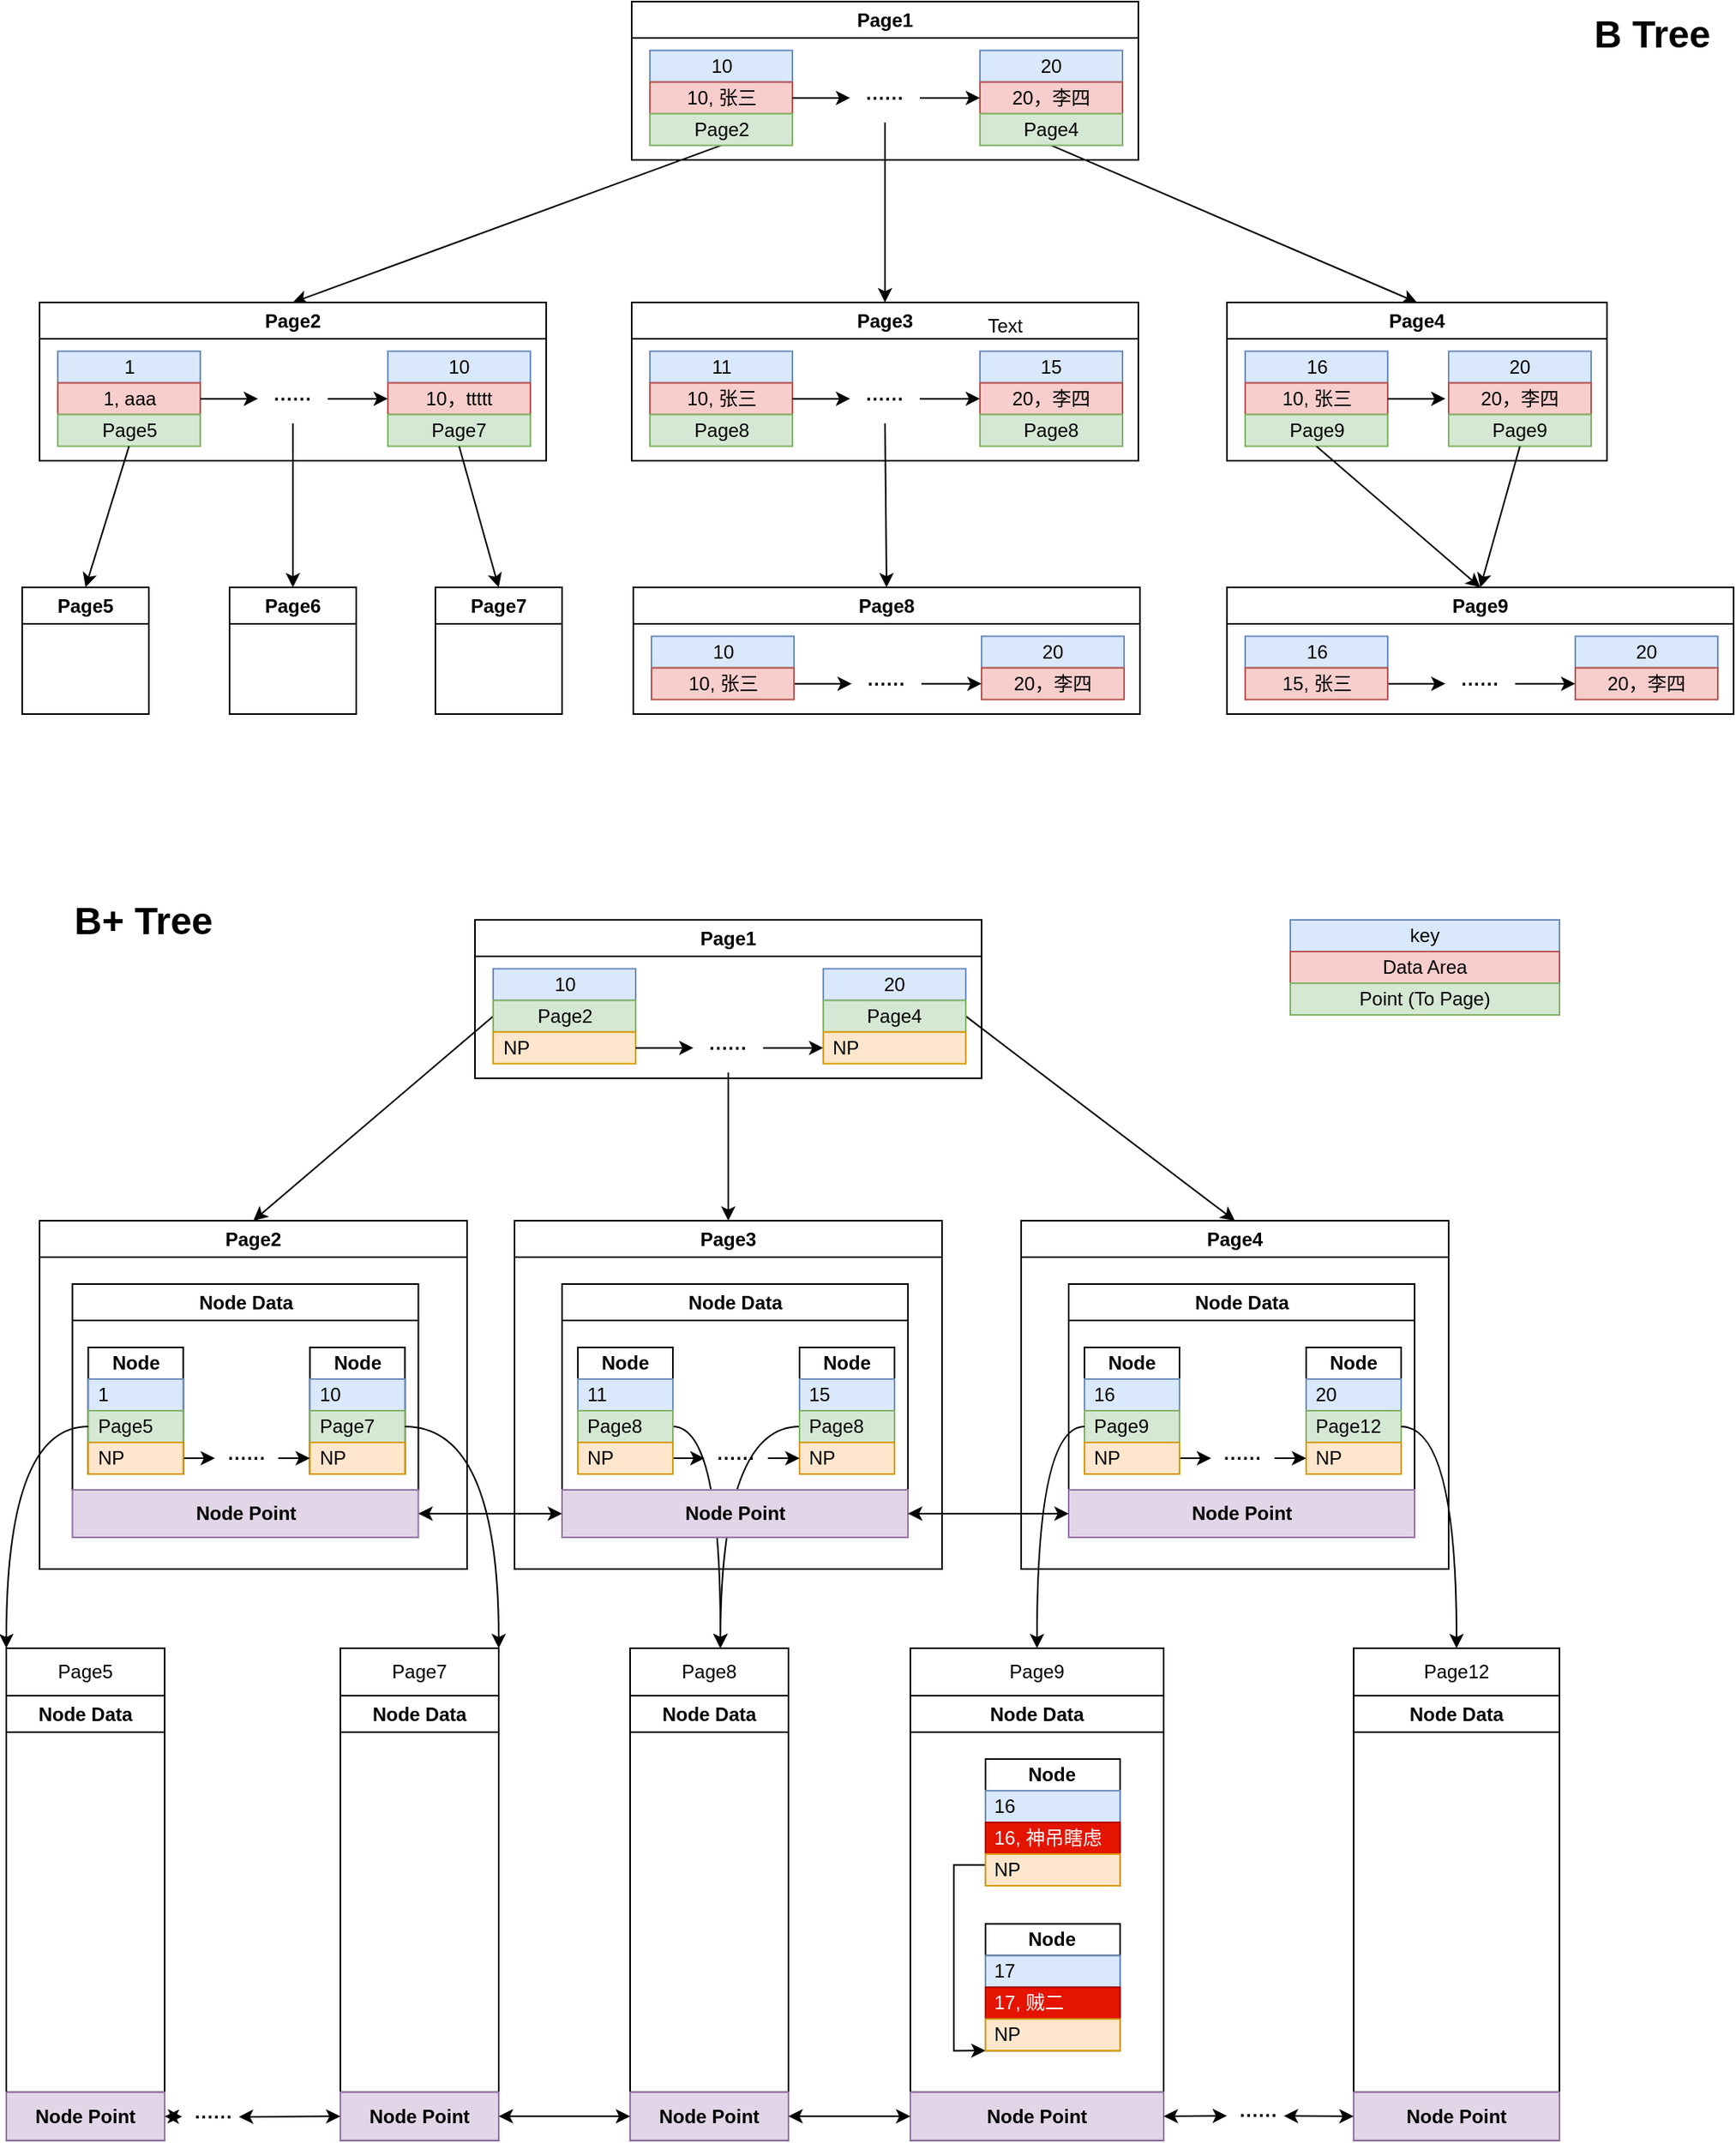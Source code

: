 <mxfile version="25.0.1">
  <diagram name="第 1 页" id="Rkdjn0ITDKZmEb__73da">
    <mxGraphModel dx="1276" dy="614" grid="1" gridSize="10" guides="1" tooltips="1" connect="1" arrows="1" fold="1" page="1" pageScale="1" pageWidth="827" pageHeight="1169" math="0" shadow="0">
      <root>
        <mxCell id="0" />
        <mxCell id="1" parent="0" />
        <mxCell id="VyCGf-THsZre0-RN0kSX-79" style="edgeStyle=none;rounded=0;orthogonalLoop=1;jettySize=auto;html=1;exitX=0.5;exitY=1;exitDx=0;exitDy=0;entryX=0.5;entryY=0;entryDx=0;entryDy=0;" parent="1" source="VyCGf-THsZre0-RN0kSX-112" target="VyCGf-THsZre0-RN0kSX-124" edge="1">
          <mxGeometry relative="1" as="geometry">
            <mxPoint x="509" y="95" as="sourcePoint" />
            <mxPoint x="340" y="170" as="targetPoint" />
          </mxGeometry>
        </mxCell>
        <mxCell id="VyCGf-THsZre0-RN0kSX-80" style="edgeStyle=none;rounded=0;orthogonalLoop=1;jettySize=auto;html=1;exitX=0.5;exitY=1;exitDx=0;exitDy=0;entryX=0.5;entryY=0;entryDx=0;entryDy=0;" parent="1" source="VyCGf-THsZre0-RN0kSX-116" target="VyCGf-THsZre0-RN0kSX-146" edge="1">
          <mxGeometry relative="1" as="geometry">
            <mxPoint x="539" y="95" as="sourcePoint" />
            <mxPoint x="569" y="170" as="targetPoint" />
          </mxGeometry>
        </mxCell>
        <mxCell id="VyCGf-THsZre0-RN0kSX-108" value="Page1" style="swimlane;whiteSpace=wrap;html=1;" parent="1" vertex="1">
          <mxGeometry x="414" y="10" width="320" height="100" as="geometry" />
        </mxCell>
        <mxCell id="VyCGf-THsZre0-RN0kSX-113" value="" style="group" parent="VyCGf-THsZre0-RN0kSX-108" vertex="1" connectable="0">
          <mxGeometry x="11.5" y="30.83" width="90" height="60" as="geometry" />
        </mxCell>
        <mxCell id="VyCGf-THsZre0-RN0kSX-110" value="10" style="rounded=0;whiteSpace=wrap;html=1;fillColor=#dae8fc;strokeColor=#6c8ebf;" parent="VyCGf-THsZre0-RN0kSX-113" vertex="1">
          <mxGeometry width="90" height="20" as="geometry" />
        </mxCell>
        <mxCell id="VyCGf-THsZre0-RN0kSX-111" value="10, 张三" style="rounded=0;whiteSpace=wrap;html=1;fillColor=#f8cecc;strokeColor=#b85450;" parent="VyCGf-THsZre0-RN0kSX-113" vertex="1">
          <mxGeometry y="20" width="90" height="20" as="geometry" />
        </mxCell>
        <mxCell id="VyCGf-THsZre0-RN0kSX-112" value="Page2" style="rounded=0;whiteSpace=wrap;html=1;fillColor=#d5e8d4;strokeColor=#82b366;" parent="VyCGf-THsZre0-RN0kSX-113" vertex="1">
          <mxGeometry y="40" width="90" height="20" as="geometry" />
        </mxCell>
        <mxCell id="VyCGf-THsZre0-RN0kSX-114" value="20" style="rounded=0;whiteSpace=wrap;html=1;fillColor=#dae8fc;strokeColor=#6c8ebf;" parent="VyCGf-THsZre0-RN0kSX-108" vertex="1">
          <mxGeometry x="220" y="30.83" width="90" height="20" as="geometry" />
        </mxCell>
        <mxCell id="VyCGf-THsZre0-RN0kSX-115" value="20，李四" style="rounded=0;whiteSpace=wrap;html=1;fillColor=#f8cecc;strokeColor=#b85450;" parent="VyCGf-THsZre0-RN0kSX-108" vertex="1">
          <mxGeometry x="220" y="50.83" width="90" height="20" as="geometry" />
        </mxCell>
        <mxCell id="VyCGf-THsZre0-RN0kSX-116" value="Page4" style="rounded=0;whiteSpace=wrap;html=1;fillColor=#d5e8d4;strokeColor=#82b366;" parent="VyCGf-THsZre0-RN0kSX-108" vertex="1">
          <mxGeometry x="220" y="70.83" width="90" height="20" as="geometry" />
        </mxCell>
        <mxCell id="VyCGf-THsZre0-RN0kSX-123" style="edgeStyle=none;rounded=0;orthogonalLoop=1;jettySize=auto;html=1;exitX=1;exitY=0.5;exitDx=0;exitDy=0;entryX=0;entryY=0.5;entryDx=0;entryDy=0;" parent="VyCGf-THsZre0-RN0kSX-108" source="VyCGf-THsZre0-RN0kSX-121" target="VyCGf-THsZre0-RN0kSX-115" edge="1">
          <mxGeometry relative="1" as="geometry" />
        </mxCell>
        <mxCell id="VyCGf-THsZre0-RN0kSX-121" value="&lt;b&gt;······&lt;/b&gt;" style="text;html=1;align=center;verticalAlign=middle;whiteSpace=wrap;rounded=0;" parent="VyCGf-THsZre0-RN0kSX-108" vertex="1">
          <mxGeometry x="138" y="45.33" width="44" height="31" as="geometry" />
        </mxCell>
        <mxCell id="VyCGf-THsZre0-RN0kSX-122" style="edgeStyle=none;rounded=0;orthogonalLoop=1;jettySize=auto;html=1;exitX=1;exitY=0.5;exitDx=0;exitDy=0;entryX=0;entryY=0.5;entryDx=0;entryDy=0;" parent="VyCGf-THsZre0-RN0kSX-108" source="VyCGf-THsZre0-RN0kSX-111" target="VyCGf-THsZre0-RN0kSX-121" edge="1">
          <mxGeometry relative="1" as="geometry" />
        </mxCell>
        <mxCell id="VyCGf-THsZre0-RN0kSX-124" value="Page2" style="swimlane;whiteSpace=wrap;html=1;" parent="1" vertex="1">
          <mxGeometry x="40" y="200" width="320" height="100" as="geometry" />
        </mxCell>
        <mxCell id="VyCGf-THsZre0-RN0kSX-125" value="" style="group" parent="VyCGf-THsZre0-RN0kSX-124" vertex="1" connectable="0">
          <mxGeometry x="11.5" y="30.83" width="90" height="60" as="geometry" />
        </mxCell>
        <mxCell id="VyCGf-THsZre0-RN0kSX-126" value="1" style="rounded=0;whiteSpace=wrap;html=1;fillColor=#dae8fc;strokeColor=#6c8ebf;" parent="VyCGf-THsZre0-RN0kSX-125" vertex="1">
          <mxGeometry width="90" height="20" as="geometry" />
        </mxCell>
        <mxCell id="VyCGf-THsZre0-RN0kSX-127" value="1, aaa" style="rounded=0;whiteSpace=wrap;html=1;fillColor=#f8cecc;strokeColor=#b85450;" parent="VyCGf-THsZre0-RN0kSX-125" vertex="1">
          <mxGeometry y="20" width="90" height="20" as="geometry" />
        </mxCell>
        <mxCell id="VyCGf-THsZre0-RN0kSX-128" value="Page5" style="rounded=0;whiteSpace=wrap;html=1;fillColor=#d5e8d4;strokeColor=#82b366;" parent="VyCGf-THsZre0-RN0kSX-125" vertex="1">
          <mxGeometry y="40" width="90" height="20" as="geometry" />
        </mxCell>
        <mxCell id="VyCGf-THsZre0-RN0kSX-129" value="10" style="rounded=0;whiteSpace=wrap;html=1;fillColor=#dae8fc;strokeColor=#6c8ebf;" parent="VyCGf-THsZre0-RN0kSX-124" vertex="1">
          <mxGeometry x="220" y="30.83" width="90" height="20" as="geometry" />
        </mxCell>
        <mxCell id="VyCGf-THsZre0-RN0kSX-130" value="10，ttttt" style="rounded=0;whiteSpace=wrap;html=1;fillColor=#f8cecc;strokeColor=#b85450;" parent="VyCGf-THsZre0-RN0kSX-124" vertex="1">
          <mxGeometry x="220" y="50.83" width="90" height="20" as="geometry" />
        </mxCell>
        <mxCell id="VyCGf-THsZre0-RN0kSX-131" value="Page7" style="rounded=0;whiteSpace=wrap;html=1;fillColor=#d5e8d4;strokeColor=#82b366;" parent="VyCGf-THsZre0-RN0kSX-124" vertex="1">
          <mxGeometry x="220" y="70.83" width="90" height="20" as="geometry" />
        </mxCell>
        <mxCell id="VyCGf-THsZre0-RN0kSX-132" style="edgeStyle=none;rounded=0;orthogonalLoop=1;jettySize=auto;html=1;exitX=1;exitY=0.5;exitDx=0;exitDy=0;entryX=0;entryY=0.5;entryDx=0;entryDy=0;" parent="VyCGf-THsZre0-RN0kSX-124" source="VyCGf-THsZre0-RN0kSX-133" target="VyCGf-THsZre0-RN0kSX-130" edge="1">
          <mxGeometry relative="1" as="geometry" />
        </mxCell>
        <mxCell id="VyCGf-THsZre0-RN0kSX-133" value="&lt;b&gt;······&lt;/b&gt;" style="text;html=1;align=center;verticalAlign=middle;whiteSpace=wrap;rounded=0;" parent="VyCGf-THsZre0-RN0kSX-124" vertex="1">
          <mxGeometry x="138" y="45.33" width="44" height="31" as="geometry" />
        </mxCell>
        <mxCell id="VyCGf-THsZre0-RN0kSX-134" style="edgeStyle=none;rounded=0;orthogonalLoop=1;jettySize=auto;html=1;exitX=1;exitY=0.5;exitDx=0;exitDy=0;entryX=0;entryY=0.5;entryDx=0;entryDy=0;" parent="VyCGf-THsZre0-RN0kSX-124" source="VyCGf-THsZre0-RN0kSX-127" target="VyCGf-THsZre0-RN0kSX-133" edge="1">
          <mxGeometry relative="1" as="geometry" />
        </mxCell>
        <mxCell id="VyCGf-THsZre0-RN0kSX-135" value="Page3" style="swimlane;whiteSpace=wrap;html=1;" parent="1" vertex="1">
          <mxGeometry x="414" y="200" width="320" height="100" as="geometry" />
        </mxCell>
        <mxCell id="VyCGf-THsZre0-RN0kSX-136" value="" style="group" parent="VyCGf-THsZre0-RN0kSX-135" vertex="1" connectable="0">
          <mxGeometry x="11.5" y="30.83" width="90" height="60" as="geometry" />
        </mxCell>
        <mxCell id="VyCGf-THsZre0-RN0kSX-137" value="11" style="rounded=0;whiteSpace=wrap;html=1;fillColor=#dae8fc;strokeColor=#6c8ebf;" parent="VyCGf-THsZre0-RN0kSX-136" vertex="1">
          <mxGeometry width="90" height="20" as="geometry" />
        </mxCell>
        <mxCell id="VyCGf-THsZre0-RN0kSX-138" value="10, 张三" style="rounded=0;whiteSpace=wrap;html=1;fillColor=#f8cecc;strokeColor=#b85450;" parent="VyCGf-THsZre0-RN0kSX-136" vertex="1">
          <mxGeometry y="20" width="90" height="20" as="geometry" />
        </mxCell>
        <mxCell id="VyCGf-THsZre0-RN0kSX-139" value="Page8" style="rounded=0;whiteSpace=wrap;html=1;fillColor=#d5e8d4;strokeColor=#82b366;" parent="VyCGf-THsZre0-RN0kSX-136" vertex="1">
          <mxGeometry y="40" width="90" height="20" as="geometry" />
        </mxCell>
        <mxCell id="VyCGf-THsZre0-RN0kSX-140" value="15" style="rounded=0;whiteSpace=wrap;html=1;fillColor=#dae8fc;strokeColor=#6c8ebf;" parent="VyCGf-THsZre0-RN0kSX-135" vertex="1">
          <mxGeometry x="220" y="30.83" width="90" height="20" as="geometry" />
        </mxCell>
        <mxCell id="VyCGf-THsZre0-RN0kSX-141" value="20，李四" style="rounded=0;whiteSpace=wrap;html=1;fillColor=#f8cecc;strokeColor=#b85450;" parent="VyCGf-THsZre0-RN0kSX-135" vertex="1">
          <mxGeometry x="220" y="50.83" width="90" height="20" as="geometry" />
        </mxCell>
        <mxCell id="VyCGf-THsZre0-RN0kSX-142" value="Page8" style="rounded=0;whiteSpace=wrap;html=1;fillColor=#d5e8d4;strokeColor=#82b366;" parent="VyCGf-THsZre0-RN0kSX-135" vertex="1">
          <mxGeometry x="220" y="70.83" width="90" height="20" as="geometry" />
        </mxCell>
        <mxCell id="VyCGf-THsZre0-RN0kSX-143" style="edgeStyle=none;rounded=0;orthogonalLoop=1;jettySize=auto;html=1;exitX=1;exitY=0.5;exitDx=0;exitDy=0;entryX=0;entryY=0.5;entryDx=0;entryDy=0;" parent="VyCGf-THsZre0-RN0kSX-135" source="VyCGf-THsZre0-RN0kSX-144" target="VyCGf-THsZre0-RN0kSX-141" edge="1">
          <mxGeometry relative="1" as="geometry" />
        </mxCell>
        <mxCell id="VyCGf-THsZre0-RN0kSX-144" value="&lt;b&gt;······&lt;/b&gt;" style="text;html=1;align=center;verticalAlign=middle;whiteSpace=wrap;rounded=0;" parent="VyCGf-THsZre0-RN0kSX-135" vertex="1">
          <mxGeometry x="138" y="45.33" width="44" height="31" as="geometry" />
        </mxCell>
        <mxCell id="VyCGf-THsZre0-RN0kSX-145" style="edgeStyle=none;rounded=0;orthogonalLoop=1;jettySize=auto;html=1;exitX=1;exitY=0.5;exitDx=0;exitDy=0;entryX=0;entryY=0.5;entryDx=0;entryDy=0;" parent="VyCGf-THsZre0-RN0kSX-135" source="VyCGf-THsZre0-RN0kSX-138" target="VyCGf-THsZre0-RN0kSX-144" edge="1">
          <mxGeometry relative="1" as="geometry" />
        </mxCell>
        <mxCell id="VyCGf-THsZre0-RN0kSX-146" value="Page4" style="swimlane;whiteSpace=wrap;html=1;" parent="1" vertex="1">
          <mxGeometry x="790" y="200" width="240" height="100" as="geometry" />
        </mxCell>
        <mxCell id="VyCGf-THsZre0-RN0kSX-147" value="" style="group" parent="VyCGf-THsZre0-RN0kSX-146" vertex="1" connectable="0">
          <mxGeometry x="11.5" y="30.83" width="90" height="60" as="geometry" />
        </mxCell>
        <mxCell id="VyCGf-THsZre0-RN0kSX-148" value="16" style="rounded=0;whiteSpace=wrap;html=1;fillColor=#dae8fc;strokeColor=#6c8ebf;" parent="VyCGf-THsZre0-RN0kSX-147" vertex="1">
          <mxGeometry width="90" height="20" as="geometry" />
        </mxCell>
        <mxCell id="VyCGf-THsZre0-RN0kSX-149" value="10, 张三" style="rounded=0;whiteSpace=wrap;html=1;fillColor=#f8cecc;strokeColor=#b85450;" parent="VyCGf-THsZre0-RN0kSX-147" vertex="1">
          <mxGeometry y="20" width="90" height="20" as="geometry" />
        </mxCell>
        <mxCell id="VyCGf-THsZre0-RN0kSX-150" value="Page9" style="rounded=0;whiteSpace=wrap;html=1;fillColor=#d5e8d4;strokeColor=#82b366;" parent="VyCGf-THsZre0-RN0kSX-147" vertex="1">
          <mxGeometry y="40" width="90" height="20" as="geometry" />
        </mxCell>
        <mxCell id="VyCGf-THsZre0-RN0kSX-151" value="20" style="rounded=0;whiteSpace=wrap;html=1;fillColor=#dae8fc;strokeColor=#6c8ebf;" parent="VyCGf-THsZre0-RN0kSX-146" vertex="1">
          <mxGeometry x="140" y="30.83" width="90" height="20" as="geometry" />
        </mxCell>
        <mxCell id="VyCGf-THsZre0-RN0kSX-152" value="20，李四" style="rounded=0;whiteSpace=wrap;html=1;fillColor=#f8cecc;strokeColor=#b85450;" parent="VyCGf-THsZre0-RN0kSX-146" vertex="1">
          <mxGeometry x="140" y="50.83" width="90" height="20" as="geometry" />
        </mxCell>
        <mxCell id="VyCGf-THsZre0-RN0kSX-153" value="Page9" style="rounded=0;whiteSpace=wrap;html=1;fillColor=#d5e8d4;strokeColor=#82b366;" parent="VyCGf-THsZre0-RN0kSX-146" vertex="1">
          <mxGeometry x="140" y="70.83" width="90" height="20" as="geometry" />
        </mxCell>
        <mxCell id="VyCGf-THsZre0-RN0kSX-156" style="edgeStyle=none;rounded=0;orthogonalLoop=1;jettySize=auto;html=1;exitX=1;exitY=0.5;exitDx=0;exitDy=0;entryX=0;entryY=0.5;entryDx=0;entryDy=0;" parent="VyCGf-THsZre0-RN0kSX-146" source="VyCGf-THsZre0-RN0kSX-149" edge="1">
          <mxGeometry relative="1" as="geometry">
            <mxPoint x="138" y="60.83" as="targetPoint" />
          </mxGeometry>
        </mxCell>
        <mxCell id="VyCGf-THsZre0-RN0kSX-157" style="edgeStyle=none;rounded=0;orthogonalLoop=1;jettySize=auto;html=1;exitX=0.5;exitY=1;exitDx=0;exitDy=0;entryX=0.5;entryY=0;entryDx=0;entryDy=0;" parent="1" source="VyCGf-THsZre0-RN0kSX-121" target="VyCGf-THsZre0-RN0kSX-135" edge="1">
          <mxGeometry relative="1" as="geometry" />
        </mxCell>
        <mxCell id="VyCGf-THsZre0-RN0kSX-161" value="Page8" style="swimlane;whiteSpace=wrap;html=1;" parent="1" vertex="1">
          <mxGeometry x="415" y="380" width="320" height="80" as="geometry" />
        </mxCell>
        <mxCell id="VyCGf-THsZre0-RN0kSX-166" value="20" style="rounded=0;whiteSpace=wrap;html=1;fillColor=#dae8fc;strokeColor=#6c8ebf;" parent="VyCGf-THsZre0-RN0kSX-161" vertex="1">
          <mxGeometry x="220" y="30.83" width="90" height="20" as="geometry" />
        </mxCell>
        <mxCell id="VyCGf-THsZre0-RN0kSX-167" value="20，李四" style="rounded=0;whiteSpace=wrap;html=1;fillColor=#f8cecc;strokeColor=#b85450;" parent="VyCGf-THsZre0-RN0kSX-161" vertex="1">
          <mxGeometry x="220" y="50.83" width="90" height="20" as="geometry" />
        </mxCell>
        <mxCell id="VyCGf-THsZre0-RN0kSX-169" style="edgeStyle=none;rounded=0;orthogonalLoop=1;jettySize=auto;html=1;exitX=1;exitY=0.5;exitDx=0;exitDy=0;entryX=0;entryY=0.5;entryDx=0;entryDy=0;" parent="VyCGf-THsZre0-RN0kSX-161" source="VyCGf-THsZre0-RN0kSX-170" target="VyCGf-THsZre0-RN0kSX-167" edge="1">
          <mxGeometry relative="1" as="geometry" />
        </mxCell>
        <mxCell id="VyCGf-THsZre0-RN0kSX-170" value="&lt;b&gt;······&lt;/b&gt;" style="text;html=1;align=center;verticalAlign=middle;whiteSpace=wrap;rounded=0;" parent="VyCGf-THsZre0-RN0kSX-161" vertex="1">
          <mxGeometry x="138" y="45.33" width="44" height="31" as="geometry" />
        </mxCell>
        <mxCell id="VyCGf-THsZre0-RN0kSX-171" style="edgeStyle=none;rounded=0;orthogonalLoop=1;jettySize=auto;html=1;exitX=1;exitY=0.5;exitDx=0;exitDy=0;entryX=0;entryY=0.5;entryDx=0;entryDy=0;" parent="VyCGf-THsZre0-RN0kSX-161" source="VyCGf-THsZre0-RN0kSX-164" target="VyCGf-THsZre0-RN0kSX-170" edge="1">
          <mxGeometry relative="1" as="geometry" />
        </mxCell>
        <mxCell id="VyCGf-THsZre0-RN0kSX-163" value="10" style="rounded=0;whiteSpace=wrap;html=1;fillColor=#dae8fc;strokeColor=#6c8ebf;" parent="VyCGf-THsZre0-RN0kSX-161" vertex="1">
          <mxGeometry x="11.5" y="30.83" width="90" height="20" as="geometry" />
        </mxCell>
        <mxCell id="VyCGf-THsZre0-RN0kSX-164" value="10, 张三" style="rounded=0;whiteSpace=wrap;html=1;fillColor=#f8cecc;strokeColor=#b85450;" parent="VyCGf-THsZre0-RN0kSX-161" vertex="1">
          <mxGeometry x="11.5" y="50.83" width="90" height="20" as="geometry" />
        </mxCell>
        <mxCell id="VyCGf-THsZre0-RN0kSX-173" style="edgeStyle=none;rounded=0;orthogonalLoop=1;jettySize=auto;html=1;exitX=0.5;exitY=1;exitDx=0;exitDy=0;entryX=0.5;entryY=0;entryDx=0;entryDy=0;" parent="1" source="VyCGf-THsZre0-RN0kSX-144" target="VyCGf-THsZre0-RN0kSX-161" edge="1">
          <mxGeometry relative="1" as="geometry" />
        </mxCell>
        <mxCell id="VyCGf-THsZre0-RN0kSX-174" value="Page5" style="swimlane;whiteSpace=wrap;html=1;" parent="1" vertex="1">
          <mxGeometry x="29" y="380" width="80" height="80" as="geometry" />
        </mxCell>
        <mxCell id="VyCGf-THsZre0-RN0kSX-185" value="Page6" style="swimlane;whiteSpace=wrap;html=1;" parent="1" vertex="1">
          <mxGeometry x="160" y="380" width="80" height="80" as="geometry" />
        </mxCell>
        <mxCell id="VyCGf-THsZre0-RN0kSX-186" value="Page7" style="swimlane;whiteSpace=wrap;html=1;" parent="1" vertex="1">
          <mxGeometry x="290" y="380" width="80" height="80" as="geometry" />
        </mxCell>
        <mxCell id="VyCGf-THsZre0-RN0kSX-188" style="edgeStyle=none;rounded=0;orthogonalLoop=1;jettySize=auto;html=1;exitX=0.5;exitY=1;exitDx=0;exitDy=0;entryX=0.5;entryY=0;entryDx=0;entryDy=0;" parent="1" source="VyCGf-THsZre0-RN0kSX-128" target="VyCGf-THsZre0-RN0kSX-174" edge="1">
          <mxGeometry relative="1" as="geometry" />
        </mxCell>
        <mxCell id="VyCGf-THsZre0-RN0kSX-189" style="edgeStyle=none;rounded=0;orthogonalLoop=1;jettySize=auto;html=1;exitX=0.5;exitY=1;exitDx=0;exitDy=0;entryX=0.5;entryY=0;entryDx=0;entryDy=0;" parent="1" source="VyCGf-THsZre0-RN0kSX-133" target="VyCGf-THsZre0-RN0kSX-185" edge="1">
          <mxGeometry relative="1" as="geometry" />
        </mxCell>
        <mxCell id="VyCGf-THsZre0-RN0kSX-190" style="edgeStyle=none;rounded=0;orthogonalLoop=1;jettySize=auto;html=1;exitX=0.5;exitY=1;exitDx=0;exitDy=0;entryX=0.5;entryY=0;entryDx=0;entryDy=0;" parent="1" source="VyCGf-THsZre0-RN0kSX-131" target="VyCGf-THsZre0-RN0kSX-186" edge="1">
          <mxGeometry relative="1" as="geometry" />
        </mxCell>
        <mxCell id="VyCGf-THsZre0-RN0kSX-191" value="Page9" style="swimlane;whiteSpace=wrap;html=1;" parent="1" vertex="1">
          <mxGeometry x="790" y="380" width="320" height="80" as="geometry" />
        </mxCell>
        <mxCell id="VyCGf-THsZre0-RN0kSX-192" value="20" style="rounded=0;whiteSpace=wrap;html=1;fillColor=#dae8fc;strokeColor=#6c8ebf;" parent="VyCGf-THsZre0-RN0kSX-191" vertex="1">
          <mxGeometry x="220" y="30.83" width="90" height="20" as="geometry" />
        </mxCell>
        <mxCell id="VyCGf-THsZre0-RN0kSX-193" value="20，李四" style="rounded=0;whiteSpace=wrap;html=1;fillColor=#f8cecc;strokeColor=#b85450;" parent="VyCGf-THsZre0-RN0kSX-191" vertex="1">
          <mxGeometry x="220" y="50.83" width="90" height="20" as="geometry" />
        </mxCell>
        <mxCell id="VyCGf-THsZre0-RN0kSX-194" style="edgeStyle=none;rounded=0;orthogonalLoop=1;jettySize=auto;html=1;exitX=1;exitY=0.5;exitDx=0;exitDy=0;entryX=0;entryY=0.5;entryDx=0;entryDy=0;" parent="VyCGf-THsZre0-RN0kSX-191" source="VyCGf-THsZre0-RN0kSX-195" target="VyCGf-THsZre0-RN0kSX-193" edge="1">
          <mxGeometry relative="1" as="geometry" />
        </mxCell>
        <mxCell id="VyCGf-THsZre0-RN0kSX-195" value="&lt;b&gt;······&lt;/b&gt;" style="text;html=1;align=center;verticalAlign=middle;whiteSpace=wrap;rounded=0;" parent="VyCGf-THsZre0-RN0kSX-191" vertex="1">
          <mxGeometry x="138" y="45.33" width="44" height="31" as="geometry" />
        </mxCell>
        <mxCell id="VyCGf-THsZre0-RN0kSX-196" style="edgeStyle=none;rounded=0;orthogonalLoop=1;jettySize=auto;html=1;exitX=1;exitY=0.5;exitDx=0;exitDy=0;entryX=0;entryY=0.5;entryDx=0;entryDy=0;" parent="VyCGf-THsZre0-RN0kSX-191" source="VyCGf-THsZre0-RN0kSX-198" target="VyCGf-THsZre0-RN0kSX-195" edge="1">
          <mxGeometry relative="1" as="geometry" />
        </mxCell>
        <mxCell id="VyCGf-THsZre0-RN0kSX-197" value="16" style="rounded=0;whiteSpace=wrap;html=1;fillColor=#dae8fc;strokeColor=#6c8ebf;" parent="VyCGf-THsZre0-RN0kSX-191" vertex="1">
          <mxGeometry x="11.5" y="30.83" width="90" height="20" as="geometry" />
        </mxCell>
        <mxCell id="VyCGf-THsZre0-RN0kSX-198" value="15, 张三" style="rounded=0;whiteSpace=wrap;html=1;fillColor=#f8cecc;strokeColor=#b85450;" parent="VyCGf-THsZre0-RN0kSX-191" vertex="1">
          <mxGeometry x="11.5" y="50.83" width="90" height="20" as="geometry" />
        </mxCell>
        <mxCell id="VyCGf-THsZre0-RN0kSX-199" style="edgeStyle=none;rounded=0;orthogonalLoop=1;jettySize=auto;html=1;exitX=0.5;exitY=1;exitDx=0;exitDy=0;entryX=0.5;entryY=0;entryDx=0;entryDy=0;" parent="1" source="VyCGf-THsZre0-RN0kSX-150" target="VyCGf-THsZre0-RN0kSX-191" edge="1">
          <mxGeometry relative="1" as="geometry" />
        </mxCell>
        <mxCell id="VyCGf-THsZre0-RN0kSX-201" style="edgeStyle=none;rounded=0;orthogonalLoop=1;jettySize=auto;html=1;exitX=0.5;exitY=1;exitDx=0;exitDy=0;entryX=0.5;entryY=0;entryDx=0;entryDy=0;" parent="1" source="VyCGf-THsZre0-RN0kSX-153" target="VyCGf-THsZre0-RN0kSX-191" edge="1">
          <mxGeometry relative="1" as="geometry" />
        </mxCell>
        <mxCell id="VyCGf-THsZre0-RN0kSX-202" style="edgeStyle=none;rounded=0;orthogonalLoop=1;jettySize=auto;html=1;exitX=0;exitY=0.5;exitDx=0;exitDy=0;entryX=0.5;entryY=0;entryDx=0;entryDy=0;" parent="1" source="VyCGf-THsZre0-RN0kSX-208" target="VyCGf-THsZre0-RN0kSX-218" edge="1">
          <mxGeometry relative="1" as="geometry">
            <mxPoint x="509" y="745" as="sourcePoint" />
            <mxPoint x="340" y="820" as="targetPoint" />
          </mxGeometry>
        </mxCell>
        <mxCell id="VyCGf-THsZre0-RN0kSX-203" style="edgeStyle=none;rounded=0;orthogonalLoop=1;jettySize=auto;html=1;exitX=1;exitY=0.5;exitDx=0;exitDy=0;entryX=0.5;entryY=0;entryDx=0;entryDy=0;" parent="1" source="VyCGf-THsZre0-RN0kSX-211" target="VyCGf-THsZre0-RN0kSX-321" edge="1">
          <mxGeometry relative="1" as="geometry">
            <mxPoint x="539" y="745" as="sourcePoint" />
            <mxPoint x="569" y="820" as="targetPoint" />
          </mxGeometry>
        </mxCell>
        <mxCell id="VyCGf-THsZre0-RN0kSX-204" value="Page1" style="swimlane;whiteSpace=wrap;html=1;" parent="1" vertex="1">
          <mxGeometry x="315" y="590" width="320" height="100" as="geometry" />
        </mxCell>
        <mxCell id="VyCGf-THsZre0-RN0kSX-205" value="" style="group" parent="VyCGf-THsZre0-RN0kSX-204" vertex="1" connectable="0">
          <mxGeometry x="11.5" y="30.83" width="90" height="60" as="geometry" />
        </mxCell>
        <mxCell id="VyCGf-THsZre0-RN0kSX-206" value="10" style="rounded=0;whiteSpace=wrap;html=1;fillColor=#dae8fc;strokeColor=#6c8ebf;" parent="VyCGf-THsZre0-RN0kSX-205" vertex="1">
          <mxGeometry width="90" height="20" as="geometry" />
        </mxCell>
        <mxCell id="VyCGf-THsZre0-RN0kSX-208" value="Page2" style="rounded=0;whiteSpace=wrap;html=1;fillColor=#d5e8d4;strokeColor=#82b366;" parent="VyCGf-THsZre0-RN0kSX-205" vertex="1">
          <mxGeometry y="20" width="90" height="20" as="geometry" />
        </mxCell>
        <mxCell id="VyCGf-THsZre0-RN0kSX-404" value="NP" style="text;strokeColor=#d79b00;fillColor=#ffe6cc;align=left;verticalAlign=middle;spacingLeft=4;spacingRight=4;overflow=hidden;points=[[0,0.5],[1,0.5]];portConstraint=eastwest;rotatable=0;whiteSpace=wrap;html=1;" parent="VyCGf-THsZre0-RN0kSX-205" vertex="1">
          <mxGeometry y="40" width="90" height="20" as="geometry" />
        </mxCell>
        <mxCell id="VyCGf-THsZre0-RN0kSX-209" value="20" style="rounded=0;whiteSpace=wrap;html=1;fillColor=#dae8fc;strokeColor=#6c8ebf;" parent="VyCGf-THsZre0-RN0kSX-204" vertex="1">
          <mxGeometry x="220" y="30.83" width="90" height="20" as="geometry" />
        </mxCell>
        <mxCell id="VyCGf-THsZre0-RN0kSX-211" value="Page4" style="rounded=0;whiteSpace=wrap;html=1;fillColor=#d5e8d4;strokeColor=#82b366;" parent="VyCGf-THsZre0-RN0kSX-204" vertex="1">
          <mxGeometry x="220" y="50.83" width="90" height="20" as="geometry" />
        </mxCell>
        <mxCell id="VyCGf-THsZre0-RN0kSX-212" style="edgeStyle=none;rounded=0;orthogonalLoop=1;jettySize=auto;html=1;exitX=1;exitY=0.5;exitDx=0;exitDy=0;entryX=0;entryY=0.5;entryDx=0;entryDy=0;" parent="VyCGf-THsZre0-RN0kSX-204" source="VyCGf-THsZre0-RN0kSX-213" target="VyCGf-THsZre0-RN0kSX-409" edge="1">
          <mxGeometry relative="1" as="geometry">
            <mxPoint x="220" y="60.83" as="targetPoint" />
          </mxGeometry>
        </mxCell>
        <mxCell id="VyCGf-THsZre0-RN0kSX-213" value="&lt;b&gt;······&lt;/b&gt;" style="text;html=1;align=center;verticalAlign=middle;whiteSpace=wrap;rounded=0;" parent="VyCGf-THsZre0-RN0kSX-204" vertex="1">
          <mxGeometry x="138" y="65.33" width="44" height="31" as="geometry" />
        </mxCell>
        <mxCell id="VyCGf-THsZre0-RN0kSX-214" style="edgeStyle=none;rounded=0;orthogonalLoop=1;jettySize=auto;html=1;exitX=1;exitY=0.5;exitDx=0;exitDy=0;entryX=0;entryY=0.5;entryDx=0;entryDy=0;" parent="VyCGf-THsZre0-RN0kSX-204" source="VyCGf-THsZre0-RN0kSX-404" target="VyCGf-THsZre0-RN0kSX-213" edge="1">
          <mxGeometry relative="1" as="geometry">
            <mxPoint x="101.5" y="60.83" as="sourcePoint" />
          </mxGeometry>
        </mxCell>
        <mxCell id="VyCGf-THsZre0-RN0kSX-409" value="NP" style="text;strokeColor=#d79b00;fillColor=#ffe6cc;align=left;verticalAlign=middle;spacingLeft=4;spacingRight=4;overflow=hidden;points=[[0,0.5],[1,0.5]];portConstraint=eastwest;rotatable=0;whiteSpace=wrap;html=1;" parent="VyCGf-THsZre0-RN0kSX-204" vertex="1">
          <mxGeometry x="220" y="70.83" width="90" height="20" as="geometry" />
        </mxCell>
        <mxCell id="VyCGf-THsZre0-RN0kSX-215" value="key" style="rounded=0;whiteSpace=wrap;html=1;fillColor=#dae8fc;strokeColor=#6c8ebf;" parent="1" vertex="1">
          <mxGeometry x="830" y="590" width="170" height="20" as="geometry" />
        </mxCell>
        <mxCell id="VyCGf-THsZre0-RN0kSX-216" value="Data Area" style="rounded=0;whiteSpace=wrap;html=1;fillColor=#f8cecc;strokeColor=#b85450;" parent="1" vertex="1">
          <mxGeometry x="830" y="610" width="170" height="20" as="geometry" />
        </mxCell>
        <mxCell id="VyCGf-THsZre0-RN0kSX-217" value="Point (To Page)" style="rounded=0;whiteSpace=wrap;html=1;fillColor=#d5e8d4;strokeColor=#82b366;" parent="1" vertex="1">
          <mxGeometry x="830" y="630" width="170" height="20" as="geometry" />
        </mxCell>
        <mxCell id="VyCGf-THsZre0-RN0kSX-218" value="Page2" style="swimlane;whiteSpace=wrap;html=1;" parent="1" vertex="1">
          <mxGeometry x="40" y="780" width="270" height="220" as="geometry" />
        </mxCell>
        <mxCell id="VyCGf-THsZre0-RN0kSX-278" value="Node Data" style="swimlane;whiteSpace=wrap;html=1;" parent="VyCGf-THsZre0-RN0kSX-218" vertex="1">
          <mxGeometry x="20.75" y="40" width="218.5" height="130" as="geometry" />
        </mxCell>
        <mxCell id="VyCGf-THsZre0-RN0kSX-296" style="edgeStyle=none;rounded=0;orthogonalLoop=1;jettySize=auto;html=1;exitX=1;exitY=0.5;exitDx=0;exitDy=0;entryX=0;entryY=0.5;entryDx=0;entryDy=0;" parent="VyCGf-THsZre0-RN0kSX-278" source="VyCGf-THsZre0-RN0kSX-299" target="VyCGf-THsZre0-RN0kSX-295" edge="1">
          <mxGeometry relative="1" as="geometry" />
        </mxCell>
        <mxCell id="VyCGf-THsZre0-RN0kSX-288" value="&lt;b&gt;Node&lt;/b&gt;" style="swimlane;fontStyle=0;childLayout=stackLayout;horizontal=1;startSize=20;horizontalStack=0;resizeParent=1;resizeParentMax=0;resizeLast=0;collapsible=1;marginBottom=0;whiteSpace=wrap;html=1;" parent="VyCGf-THsZre0-RN0kSX-278" vertex="1">
          <mxGeometry x="10" y="40" width="60" height="80" as="geometry" />
        </mxCell>
        <mxCell id="VyCGf-THsZre0-RN0kSX-289" value="1" style="text;strokeColor=#6c8ebf;fillColor=#dae8fc;align=left;verticalAlign=middle;spacingLeft=4;spacingRight=4;overflow=hidden;points=[[0,0.5],[1,0.5]];portConstraint=eastwest;rotatable=0;whiteSpace=wrap;html=1;" parent="VyCGf-THsZre0-RN0kSX-288" vertex="1">
          <mxGeometry y="20" width="60" height="20" as="geometry" />
        </mxCell>
        <mxCell id="VyCGf-THsZre0-RN0kSX-290" value="Page5" style="text;strokeColor=#82b366;fillColor=#d5e8d4;align=left;verticalAlign=middle;spacingLeft=4;spacingRight=4;overflow=hidden;points=[[0,0.5],[1,0.5]];portConstraint=eastwest;rotatable=0;whiteSpace=wrap;html=1;" parent="VyCGf-THsZre0-RN0kSX-288" vertex="1">
          <mxGeometry y="40" width="60" height="20" as="geometry" />
        </mxCell>
        <mxCell id="VyCGf-THsZre0-RN0kSX-299" value="NP" style="text;strokeColor=#d79b00;fillColor=#ffe6cc;align=left;verticalAlign=middle;spacingLeft=4;spacingRight=4;overflow=hidden;points=[[0,0.5],[1,0.5]];portConstraint=eastwest;rotatable=0;whiteSpace=wrap;html=1;" parent="VyCGf-THsZre0-RN0kSX-288" vertex="1">
          <mxGeometry y="60" width="60" height="20" as="geometry" />
        </mxCell>
        <mxCell id="VyCGf-THsZre0-RN0kSX-292" value="&lt;b&gt;Node&lt;/b&gt;" style="swimlane;fontStyle=0;childLayout=stackLayout;horizontal=1;startSize=20;horizontalStack=0;resizeParent=1;resizeParentMax=0;resizeLast=0;collapsible=1;marginBottom=0;whiteSpace=wrap;html=1;" parent="VyCGf-THsZre0-RN0kSX-278" vertex="1">
          <mxGeometry x="150" y="40" width="60" height="80" as="geometry" />
        </mxCell>
        <mxCell id="VyCGf-THsZre0-RN0kSX-293" value="10" style="text;strokeColor=#6c8ebf;fillColor=#dae8fc;align=left;verticalAlign=middle;spacingLeft=4;spacingRight=4;overflow=hidden;points=[[0,0.5],[1,0.5]];portConstraint=eastwest;rotatable=0;whiteSpace=wrap;html=1;" parent="VyCGf-THsZre0-RN0kSX-292" vertex="1">
          <mxGeometry y="20" width="60" height="20" as="geometry" />
        </mxCell>
        <mxCell id="VyCGf-THsZre0-RN0kSX-294" value="Page7" style="text;strokeColor=#82b366;fillColor=#d5e8d4;align=left;verticalAlign=middle;spacingLeft=4;spacingRight=4;overflow=hidden;points=[[0,0.5],[1,0.5]];portConstraint=eastwest;rotatable=0;whiteSpace=wrap;html=1;" parent="VyCGf-THsZre0-RN0kSX-292" vertex="1">
          <mxGeometry y="40" width="60" height="20" as="geometry" />
        </mxCell>
        <mxCell id="VyCGf-THsZre0-RN0kSX-300" value="NP" style="text;strokeColor=#d79b00;fillColor=#ffe6cc;align=left;verticalAlign=middle;spacingLeft=4;spacingRight=4;overflow=hidden;points=[[0,0.5],[1,0.5]];portConstraint=eastwest;rotatable=0;whiteSpace=wrap;html=1;" parent="VyCGf-THsZre0-RN0kSX-292" vertex="1">
          <mxGeometry y="60" width="60" height="20" as="geometry" />
        </mxCell>
        <mxCell id="VyCGf-THsZre0-RN0kSX-297" style="edgeStyle=none;rounded=0;orthogonalLoop=1;jettySize=auto;html=1;exitX=1;exitY=0.5;exitDx=0;exitDy=0;entryX=0;entryY=0.5;entryDx=0;entryDy=0;" parent="VyCGf-THsZre0-RN0kSX-278" source="VyCGf-THsZre0-RN0kSX-295" target="VyCGf-THsZre0-RN0kSX-300" edge="1">
          <mxGeometry relative="1" as="geometry" />
        </mxCell>
        <mxCell id="VyCGf-THsZre0-RN0kSX-295" value="&lt;b&gt;······&lt;/b&gt;" style="text;html=1;align=center;verticalAlign=middle;whiteSpace=wrap;rounded=0;" parent="VyCGf-THsZre0-RN0kSX-278" vertex="1">
          <mxGeometry x="90" y="94.5" width="40" height="31" as="geometry" />
        </mxCell>
        <mxCell id="VyCGf-THsZre0-RN0kSX-303" value="&lt;b&gt;Node Point&lt;/b&gt;" style="rounded=0;whiteSpace=wrap;html=1;fillColor=#e1d5e7;strokeColor=#9673a6;" parent="VyCGf-THsZre0-RN0kSX-218" vertex="1">
          <mxGeometry x="20.75" y="170" width="218.5" height="30" as="geometry" />
        </mxCell>
        <mxCell id="VyCGf-THsZre0-RN0kSX-249" style="edgeStyle=none;rounded=0;orthogonalLoop=1;jettySize=auto;html=1;exitX=0.5;exitY=1;exitDx=0;exitDy=0;entryX=0.5;entryY=0;entryDx=0;entryDy=0;" parent="1" source="VyCGf-THsZre0-RN0kSX-213" target="VyCGf-THsZre0-RN0kSX-304" edge="1">
          <mxGeometry relative="1" as="geometry">
            <mxPoint x="880" y="850" as="targetPoint" />
          </mxGeometry>
        </mxCell>
        <mxCell id="VyCGf-THsZre0-RN0kSX-304" value="Page3" style="swimlane;whiteSpace=wrap;html=1;" parent="1" vertex="1">
          <mxGeometry x="340" y="780" width="270" height="220" as="geometry" />
        </mxCell>
        <mxCell id="VyCGf-THsZre0-RN0kSX-305" value="Node Data" style="swimlane;whiteSpace=wrap;html=1;" parent="VyCGf-THsZre0-RN0kSX-304" vertex="1">
          <mxGeometry x="30" y="40" width="218.5" height="130" as="geometry" />
        </mxCell>
        <mxCell id="VyCGf-THsZre0-RN0kSX-306" style="edgeStyle=none;rounded=0;orthogonalLoop=1;jettySize=auto;html=1;exitX=1;exitY=0.5;exitDx=0;exitDy=0;entryX=0;entryY=0.5;entryDx=0;entryDy=0;" parent="VyCGf-THsZre0-RN0kSX-305" source="VyCGf-THsZre0-RN0kSX-310" target="VyCGf-THsZre0-RN0kSX-316" edge="1">
          <mxGeometry relative="1" as="geometry" />
        </mxCell>
        <mxCell id="VyCGf-THsZre0-RN0kSX-307" value="&lt;b&gt;Node&lt;/b&gt;" style="swimlane;fontStyle=0;childLayout=stackLayout;horizontal=1;startSize=20;horizontalStack=0;resizeParent=1;resizeParentMax=0;resizeLast=0;collapsible=1;marginBottom=0;whiteSpace=wrap;html=1;" parent="VyCGf-THsZre0-RN0kSX-305" vertex="1">
          <mxGeometry x="10" y="40" width="60" height="80" as="geometry" />
        </mxCell>
        <mxCell id="VyCGf-THsZre0-RN0kSX-308" value="11" style="text;strokeColor=#6c8ebf;fillColor=#dae8fc;align=left;verticalAlign=middle;spacingLeft=4;spacingRight=4;overflow=hidden;points=[[0,0.5],[1,0.5]];portConstraint=eastwest;rotatable=0;whiteSpace=wrap;html=1;" parent="VyCGf-THsZre0-RN0kSX-307" vertex="1">
          <mxGeometry y="20" width="60" height="20" as="geometry" />
        </mxCell>
        <mxCell id="VyCGf-THsZre0-RN0kSX-403" style="edgeStyle=orthogonalEdgeStyle;curved=1;rounded=0;orthogonalLoop=1;jettySize=auto;html=1;exitX=1;exitY=0.5;exitDx=0;exitDy=0;" parent="VyCGf-THsZre0-RN0kSX-307" source="VyCGf-THsZre0-RN0kSX-309" edge="1">
          <mxGeometry relative="1" as="geometry">
            <mxPoint x="90.0" y="190" as="targetPoint" />
          </mxGeometry>
        </mxCell>
        <mxCell id="VyCGf-THsZre0-RN0kSX-309" value="Page8" style="text;strokeColor=#82b366;fillColor=#d5e8d4;align=left;verticalAlign=middle;spacingLeft=4;spacingRight=4;overflow=hidden;points=[[0,0.5],[1,0.5]];portConstraint=eastwest;rotatable=0;whiteSpace=wrap;html=1;" parent="VyCGf-THsZre0-RN0kSX-307" vertex="1">
          <mxGeometry y="40" width="60" height="20" as="geometry" />
        </mxCell>
        <mxCell id="VyCGf-THsZre0-RN0kSX-310" value="NP" style="text;strokeColor=#d79b00;fillColor=#ffe6cc;align=left;verticalAlign=middle;spacingLeft=4;spacingRight=4;overflow=hidden;points=[[0,0.5],[1,0.5]];portConstraint=eastwest;rotatable=0;whiteSpace=wrap;html=1;" parent="VyCGf-THsZre0-RN0kSX-307" vertex="1">
          <mxGeometry y="60" width="60" height="20" as="geometry" />
        </mxCell>
        <mxCell id="VyCGf-THsZre0-RN0kSX-311" value="&lt;b&gt;Node&lt;/b&gt;" style="swimlane;fontStyle=0;childLayout=stackLayout;horizontal=1;startSize=20;horizontalStack=0;resizeParent=1;resizeParentMax=0;resizeLast=0;collapsible=1;marginBottom=0;whiteSpace=wrap;html=1;" parent="VyCGf-THsZre0-RN0kSX-305" vertex="1">
          <mxGeometry x="150" y="40" width="60" height="80" as="geometry" />
        </mxCell>
        <mxCell id="VyCGf-THsZre0-RN0kSX-312" value="15" style="text;strokeColor=#6c8ebf;fillColor=#dae8fc;align=left;verticalAlign=middle;spacingLeft=4;spacingRight=4;overflow=hidden;points=[[0,0.5],[1,0.5]];portConstraint=eastwest;rotatable=0;whiteSpace=wrap;html=1;" parent="VyCGf-THsZre0-RN0kSX-311" vertex="1">
          <mxGeometry y="20" width="60" height="20" as="geometry" />
        </mxCell>
        <mxCell id="VyCGf-THsZre0-RN0kSX-402" style="edgeStyle=orthogonalEdgeStyle;curved=1;rounded=0;orthogonalLoop=1;jettySize=auto;html=1;exitX=0;exitY=0.5;exitDx=0;exitDy=0;" parent="VyCGf-THsZre0-RN0kSX-311" source="VyCGf-THsZre0-RN0kSX-313" edge="1">
          <mxGeometry relative="1" as="geometry">
            <mxPoint x="-50.0" y="190" as="targetPoint" />
          </mxGeometry>
        </mxCell>
        <mxCell id="VyCGf-THsZre0-RN0kSX-313" value="Page8" style="text;strokeColor=#82b366;fillColor=#d5e8d4;align=left;verticalAlign=middle;spacingLeft=4;spacingRight=4;overflow=hidden;points=[[0,0.5],[1,0.5]];portConstraint=eastwest;rotatable=0;whiteSpace=wrap;html=1;" parent="VyCGf-THsZre0-RN0kSX-311" vertex="1">
          <mxGeometry y="40" width="60" height="20" as="geometry" />
        </mxCell>
        <mxCell id="VyCGf-THsZre0-RN0kSX-314" value="NP" style="text;strokeColor=#d79b00;fillColor=#ffe6cc;align=left;verticalAlign=middle;spacingLeft=4;spacingRight=4;overflow=hidden;points=[[0,0.5],[1,0.5]];portConstraint=eastwest;rotatable=0;whiteSpace=wrap;html=1;" parent="VyCGf-THsZre0-RN0kSX-311" vertex="1">
          <mxGeometry y="60" width="60" height="20" as="geometry" />
        </mxCell>
        <mxCell id="VyCGf-THsZre0-RN0kSX-315" style="edgeStyle=none;rounded=0;orthogonalLoop=1;jettySize=auto;html=1;exitX=1;exitY=0.5;exitDx=0;exitDy=0;entryX=0;entryY=0.5;entryDx=0;entryDy=0;" parent="VyCGf-THsZre0-RN0kSX-305" source="VyCGf-THsZre0-RN0kSX-316" target="VyCGf-THsZre0-RN0kSX-314" edge="1">
          <mxGeometry relative="1" as="geometry" />
        </mxCell>
        <mxCell id="VyCGf-THsZre0-RN0kSX-316" value="&lt;b&gt;······&lt;/b&gt;" style="text;html=1;align=center;verticalAlign=middle;whiteSpace=wrap;rounded=0;" parent="VyCGf-THsZre0-RN0kSX-305" vertex="1">
          <mxGeometry x="90" y="94.5" width="40" height="31" as="geometry" />
        </mxCell>
        <mxCell id="VyCGf-THsZre0-RN0kSX-317" value="&lt;b&gt;Node Point&lt;/b&gt;" style="rounded=0;whiteSpace=wrap;html=1;fillColor=#e1d5e7;strokeColor=#9673a6;" parent="VyCGf-THsZre0-RN0kSX-304" vertex="1">
          <mxGeometry x="30" y="170" width="218.5" height="30" as="geometry" />
        </mxCell>
        <mxCell id="VyCGf-THsZre0-RN0kSX-320" value="" style="endArrow=classic;startArrow=classic;html=1;rounded=0;entryX=1;entryY=0.5;entryDx=0;entryDy=0;exitX=0;exitY=0.5;exitDx=0;exitDy=0;" parent="1" source="VyCGf-THsZre0-RN0kSX-317" target="VyCGf-THsZre0-RN0kSX-303" edge="1">
          <mxGeometry width="50" height="50" relative="1" as="geometry">
            <mxPoint x="610" y="1000" as="sourcePoint" />
            <mxPoint x="660" y="950" as="targetPoint" />
          </mxGeometry>
        </mxCell>
        <mxCell id="VyCGf-THsZre0-RN0kSX-321" value="Page4" style="swimlane;whiteSpace=wrap;html=1;" parent="1" vertex="1">
          <mxGeometry x="660" y="780" width="270" height="220" as="geometry" />
        </mxCell>
        <mxCell id="VyCGf-THsZre0-RN0kSX-322" value="Node Data" style="swimlane;whiteSpace=wrap;html=1;" parent="VyCGf-THsZre0-RN0kSX-321" vertex="1">
          <mxGeometry x="30" y="40" width="218.5" height="130" as="geometry" />
        </mxCell>
        <mxCell id="VyCGf-THsZre0-RN0kSX-323" style="edgeStyle=none;rounded=0;orthogonalLoop=1;jettySize=auto;html=1;exitX=1;exitY=0.5;exitDx=0;exitDy=0;entryX=0;entryY=0.5;entryDx=0;entryDy=0;" parent="VyCGf-THsZre0-RN0kSX-322" source="VyCGf-THsZre0-RN0kSX-327" target="VyCGf-THsZre0-RN0kSX-333" edge="1">
          <mxGeometry relative="1" as="geometry" />
        </mxCell>
        <mxCell id="VyCGf-THsZre0-RN0kSX-324" value="&lt;b&gt;Node&lt;/b&gt;" style="swimlane;fontStyle=0;childLayout=stackLayout;horizontal=1;startSize=20;horizontalStack=0;resizeParent=1;resizeParentMax=0;resizeLast=0;collapsible=1;marginBottom=0;whiteSpace=wrap;html=1;" parent="VyCGf-THsZre0-RN0kSX-322" vertex="1">
          <mxGeometry x="10" y="40" width="60" height="80" as="geometry" />
        </mxCell>
        <mxCell id="VyCGf-THsZre0-RN0kSX-325" value="16" style="text;strokeColor=#6c8ebf;fillColor=#dae8fc;align=left;verticalAlign=middle;spacingLeft=4;spacingRight=4;overflow=hidden;points=[[0,0.5],[1,0.5]];portConstraint=eastwest;rotatable=0;whiteSpace=wrap;html=1;" parent="VyCGf-THsZre0-RN0kSX-324" vertex="1">
          <mxGeometry y="20" width="60" height="20" as="geometry" />
        </mxCell>
        <mxCell id="VyCGf-THsZre0-RN0kSX-326" value="Page9" style="text;strokeColor=#82b366;fillColor=#d5e8d4;align=left;verticalAlign=middle;spacingLeft=4;spacingRight=4;overflow=hidden;points=[[0,0.5],[1,0.5]];portConstraint=eastwest;rotatable=0;whiteSpace=wrap;html=1;" parent="VyCGf-THsZre0-RN0kSX-324" vertex="1">
          <mxGeometry y="40" width="60" height="20" as="geometry" />
        </mxCell>
        <mxCell id="VyCGf-THsZre0-RN0kSX-327" value="NP" style="text;strokeColor=#d79b00;fillColor=#ffe6cc;align=left;verticalAlign=middle;spacingLeft=4;spacingRight=4;overflow=hidden;points=[[0,0.5],[1,0.5]];portConstraint=eastwest;rotatable=0;whiteSpace=wrap;html=1;" parent="VyCGf-THsZre0-RN0kSX-324" vertex="1">
          <mxGeometry y="60" width="60" height="20" as="geometry" />
        </mxCell>
        <mxCell id="VyCGf-THsZre0-RN0kSX-328" value="&lt;b&gt;Node&lt;/b&gt;" style="swimlane;fontStyle=0;childLayout=stackLayout;horizontal=1;startSize=20;horizontalStack=0;resizeParent=1;resizeParentMax=0;resizeLast=0;collapsible=1;marginBottom=0;whiteSpace=wrap;html=1;" parent="VyCGf-THsZre0-RN0kSX-322" vertex="1">
          <mxGeometry x="150" y="40" width="60" height="80" as="geometry" />
        </mxCell>
        <mxCell id="VyCGf-THsZre0-RN0kSX-329" value="20" style="text;strokeColor=#6c8ebf;fillColor=#dae8fc;align=left;verticalAlign=middle;spacingLeft=4;spacingRight=4;overflow=hidden;points=[[0,0.5],[1,0.5]];portConstraint=eastwest;rotatable=0;whiteSpace=wrap;html=1;" parent="VyCGf-THsZre0-RN0kSX-328" vertex="1">
          <mxGeometry y="20" width="60" height="20" as="geometry" />
        </mxCell>
        <mxCell id="VyCGf-THsZre0-RN0kSX-330" value="Page12" style="text;strokeColor=#82b366;fillColor=#d5e8d4;align=left;verticalAlign=middle;spacingLeft=4;spacingRight=4;overflow=hidden;points=[[0,0.5],[1,0.5]];portConstraint=eastwest;rotatable=0;whiteSpace=wrap;html=1;" parent="VyCGf-THsZre0-RN0kSX-328" vertex="1">
          <mxGeometry y="40" width="60" height="20" as="geometry" />
        </mxCell>
        <mxCell id="VyCGf-THsZre0-RN0kSX-331" value="NP" style="text;strokeColor=#d79b00;fillColor=#ffe6cc;align=left;verticalAlign=middle;spacingLeft=4;spacingRight=4;overflow=hidden;points=[[0,0.5],[1,0.5]];portConstraint=eastwest;rotatable=0;whiteSpace=wrap;html=1;" parent="VyCGf-THsZre0-RN0kSX-328" vertex="1">
          <mxGeometry y="60" width="60" height="20" as="geometry" />
        </mxCell>
        <mxCell id="VyCGf-THsZre0-RN0kSX-332" style="edgeStyle=none;rounded=0;orthogonalLoop=1;jettySize=auto;html=1;exitX=1;exitY=0.5;exitDx=0;exitDy=0;entryX=0;entryY=0.5;entryDx=0;entryDy=0;" parent="VyCGf-THsZre0-RN0kSX-322" source="VyCGf-THsZre0-RN0kSX-333" target="VyCGf-THsZre0-RN0kSX-331" edge="1">
          <mxGeometry relative="1" as="geometry" />
        </mxCell>
        <mxCell id="VyCGf-THsZre0-RN0kSX-333" value="&lt;b&gt;······&lt;/b&gt;" style="text;html=1;align=center;verticalAlign=middle;whiteSpace=wrap;rounded=0;" parent="VyCGf-THsZre0-RN0kSX-322" vertex="1">
          <mxGeometry x="90" y="94.5" width="40" height="31" as="geometry" />
        </mxCell>
        <mxCell id="VyCGf-THsZre0-RN0kSX-334" value="&lt;b&gt;Node Point&lt;/b&gt;" style="rounded=0;whiteSpace=wrap;html=1;fillColor=#e1d5e7;strokeColor=#9673a6;" parent="VyCGf-THsZre0-RN0kSX-321" vertex="1">
          <mxGeometry x="30" y="170" width="218.5" height="30" as="geometry" />
        </mxCell>
        <mxCell id="VyCGf-THsZre0-RN0kSX-358" value="Page9" style="swimlane;fontStyle=0;childLayout=stackLayout;horizontal=1;startSize=30;horizontalStack=0;resizeParent=1;resizeParentMax=0;resizeLast=0;collapsible=1;marginBottom=0;whiteSpace=wrap;html=1;" parent="1" vertex="1">
          <mxGeometry x="590" y="1050" width="160" height="310.84" as="geometry" />
        </mxCell>
        <mxCell id="VyCGf-THsZre0-RN0kSX-344" value="Node&amp;nbsp;Data" style="swimlane;whiteSpace=wrap;html=1;" parent="VyCGf-THsZre0-RN0kSX-358" vertex="1">
          <mxGeometry y="30" width="160" height="250.42" as="geometry" />
        </mxCell>
        <mxCell id="VyCGf-THsZre0-RN0kSX-357" style="edgeStyle=orthogonalEdgeStyle;rounded=0;orthogonalLoop=1;jettySize=auto;html=1;exitX=0;exitY=1;exitDx=0;exitDy=0;entryX=0;entryY=1;entryDx=0;entryDy=0;" parent="VyCGf-THsZre0-RN0kSX-344" source="VyCGf-THsZre0-RN0kSX-348" target="VyCGf-THsZre0-RN0kSX-352" edge="1">
          <mxGeometry relative="1" as="geometry">
            <mxPoint x="27.47" y="237.29" as="targetPoint" />
            <Array as="points">
              <mxPoint x="47.47" y="106.87" />
              <mxPoint x="27.47" y="106.87" />
              <mxPoint x="27.47" y="223.87" />
            </Array>
          </mxGeometry>
        </mxCell>
        <mxCell id="VyCGf-THsZre0-RN0kSX-348" value="&lt;b&gt;Node&lt;/b&gt;" style="swimlane;fontStyle=0;childLayout=stackLayout;horizontal=1;startSize=20;horizontalStack=0;resizeParent=1;resizeParentMax=0;resizeLast=0;collapsible=1;marginBottom=0;whiteSpace=wrap;html=1;" parent="VyCGf-THsZre0-RN0kSX-344" vertex="1">
          <mxGeometry x="47.47" y="40" width="85" height="80" as="geometry" />
        </mxCell>
        <mxCell id="VyCGf-THsZre0-RN0kSX-349" value="16" style="text;strokeColor=#6c8ebf;fillColor=#dae8fc;align=left;verticalAlign=middle;spacingLeft=4;spacingRight=4;overflow=hidden;points=[[0,0.5],[1,0.5]];portConstraint=eastwest;rotatable=0;whiteSpace=wrap;html=1;" parent="VyCGf-THsZre0-RN0kSX-348" vertex="1">
          <mxGeometry y="20" width="85" height="20" as="geometry" />
        </mxCell>
        <mxCell id="VyCGf-THsZre0-RN0kSX-350" value="16, 神吊瞎虑" style="text;strokeColor=#B20000;fillColor=#e51400;align=left;verticalAlign=middle;spacingLeft=4;spacingRight=4;overflow=hidden;points=[[0,0.5],[1,0.5]];portConstraint=eastwest;rotatable=0;whiteSpace=wrap;html=1;fontColor=#ffffff;" parent="VyCGf-THsZre0-RN0kSX-348" vertex="1">
          <mxGeometry y="40" width="85" height="20" as="geometry" />
        </mxCell>
        <mxCell id="VyCGf-THsZre0-RN0kSX-351" value="NP" style="text;strokeColor=#d79b00;fillColor=#ffe6cc;align=left;verticalAlign=middle;spacingLeft=4;spacingRight=4;overflow=hidden;points=[[0,0.5],[1,0.5]];portConstraint=eastwest;rotatable=0;whiteSpace=wrap;html=1;" parent="VyCGf-THsZre0-RN0kSX-348" vertex="1">
          <mxGeometry y="60" width="85" height="20" as="geometry" />
        </mxCell>
        <mxCell id="VyCGf-THsZre0-RN0kSX-352" value="&lt;b&gt;Node&lt;/b&gt;" style="swimlane;fontStyle=0;childLayout=stackLayout;horizontal=1;startSize=20;horizontalStack=0;resizeParent=1;resizeParentMax=0;resizeLast=0;collapsible=1;marginBottom=0;whiteSpace=wrap;html=1;" parent="VyCGf-THsZre0-RN0kSX-344" vertex="1">
          <mxGeometry x="47.47" y="144.17" width="85" height="80" as="geometry" />
        </mxCell>
        <mxCell id="VyCGf-THsZre0-RN0kSX-353" value="17" style="text;strokeColor=#6c8ebf;fillColor=#dae8fc;align=left;verticalAlign=middle;spacingLeft=4;spacingRight=4;overflow=hidden;points=[[0,0.5],[1,0.5]];portConstraint=eastwest;rotatable=0;whiteSpace=wrap;html=1;" parent="VyCGf-THsZre0-RN0kSX-352" vertex="1">
          <mxGeometry y="20" width="85" height="20" as="geometry" />
        </mxCell>
        <mxCell id="VyCGf-THsZre0-RN0kSX-354" value="17, 贼二" style="text;strokeColor=#B20000;fillColor=#e51400;align=left;verticalAlign=middle;spacingLeft=4;spacingRight=4;overflow=hidden;points=[[0,0.5],[1,0.5]];portConstraint=eastwest;rotatable=0;whiteSpace=wrap;html=1;fontColor=#ffffff;" parent="VyCGf-THsZre0-RN0kSX-352" vertex="1">
          <mxGeometry y="40" width="85" height="20" as="geometry" />
        </mxCell>
        <mxCell id="VyCGf-THsZre0-RN0kSX-355" value="NP" style="text;strokeColor=#d79b00;fillColor=#ffe6cc;align=left;verticalAlign=middle;spacingLeft=4;spacingRight=4;overflow=hidden;points=[[0,0.5],[1,0.5]];portConstraint=eastwest;rotatable=0;whiteSpace=wrap;html=1;" parent="VyCGf-THsZre0-RN0kSX-352" vertex="1">
          <mxGeometry y="60" width="85" height="20" as="geometry" />
        </mxCell>
        <mxCell id="VyCGf-THsZre0-RN0kSX-343" value="Node Point" style="text;strokeColor=#9673a6;fillColor=#e1d5e7;align=center;verticalAlign=middle;spacingLeft=4;spacingRight=4;overflow=hidden;points=[[0,0.5],[1,0.5]];portConstraint=eastwest;rotatable=0;whiteSpace=wrap;html=1;fontStyle=1" parent="VyCGf-THsZre0-RN0kSX-358" vertex="1">
          <mxGeometry y="280.42" width="160" height="30.42" as="geometry" />
        </mxCell>
        <mxCell id="VyCGf-THsZre0-RN0kSX-363" style="edgeStyle=orthogonalEdgeStyle;curved=1;rounded=0;orthogonalLoop=1;jettySize=auto;html=1;exitX=0;exitY=0.5;exitDx=0;exitDy=0;entryX=0.5;entryY=0;entryDx=0;entryDy=0;" parent="1" source="VyCGf-THsZre0-RN0kSX-326" target="VyCGf-THsZre0-RN0kSX-358" edge="1">
          <mxGeometry relative="1" as="geometry" />
        </mxCell>
        <mxCell id="VyCGf-THsZre0-RN0kSX-364" value="Page12" style="swimlane;fontStyle=0;childLayout=stackLayout;horizontal=1;startSize=30;horizontalStack=0;resizeParent=1;resizeParentMax=0;resizeLast=0;collapsible=1;marginBottom=0;whiteSpace=wrap;html=1;" parent="1" vertex="1">
          <mxGeometry x="870" y="1050" width="130" height="310.84" as="geometry" />
        </mxCell>
        <mxCell id="VyCGf-THsZre0-RN0kSX-365" value="Node&amp;nbsp;Data" style="swimlane;whiteSpace=wrap;html=1;" parent="VyCGf-THsZre0-RN0kSX-364" vertex="1">
          <mxGeometry y="30" width="130" height="250.42" as="geometry" />
        </mxCell>
        <mxCell id="VyCGf-THsZre0-RN0kSX-375" value="Node Point" style="text;strokeColor=#9673a6;fillColor=#e1d5e7;align=center;verticalAlign=middle;spacingLeft=4;spacingRight=4;overflow=hidden;points=[[0,0.5],[1,0.5]];portConstraint=eastwest;rotatable=0;whiteSpace=wrap;html=1;fontStyle=1" parent="VyCGf-THsZre0-RN0kSX-364" vertex="1">
          <mxGeometry y="280.42" width="130" height="30.42" as="geometry" />
        </mxCell>
        <mxCell id="VyCGf-THsZre0-RN0kSX-376" value="&lt;span&gt;······&lt;/span&gt;" style="text;html=1;align=center;verticalAlign=middle;whiteSpace=wrap;rounded=0;fontStyle=1" parent="1" vertex="1">
          <mxGeometry x="790" y="1329.84" width="40" height="31" as="geometry" />
        </mxCell>
        <mxCell id="VyCGf-THsZre0-RN0kSX-379" value="" style="endArrow=classic;startArrow=classic;html=1;rounded=0;curved=1;entryX=0;entryY=0.5;entryDx=0;entryDy=0;exitX=1;exitY=0.5;exitDx=0;exitDy=0;" parent="1" source="VyCGf-THsZre0-RN0kSX-343" target="VyCGf-THsZre0-RN0kSX-376" edge="1">
          <mxGeometry width="50" height="50" relative="1" as="geometry">
            <mxPoint x="510" y="1200" as="sourcePoint" />
            <mxPoint x="560" y="1150" as="targetPoint" />
          </mxGeometry>
        </mxCell>
        <mxCell id="VyCGf-THsZre0-RN0kSX-380" value="" style="endArrow=classic;startArrow=classic;html=1;rounded=0;curved=1;entryX=0;entryY=0.5;entryDx=0;entryDy=0;exitX=0.897;exitY=0.502;exitDx=0;exitDy=0;exitPerimeter=0;" parent="1" source="VyCGf-THsZre0-RN0kSX-376" target="VyCGf-THsZre0-RN0kSX-375" edge="1">
          <mxGeometry width="50" height="50" relative="1" as="geometry">
            <mxPoint x="860" y="1380.66" as="sourcePoint" />
            <mxPoint x="920" y="1379.66" as="targetPoint" />
          </mxGeometry>
        </mxCell>
        <mxCell id="VyCGf-THsZre0-RN0kSX-381" style="edgeStyle=orthogonalEdgeStyle;curved=1;rounded=0;orthogonalLoop=1;jettySize=auto;html=1;exitX=1;exitY=0.5;exitDx=0;exitDy=0;entryX=0.5;entryY=0;entryDx=0;entryDy=0;" parent="1" source="VyCGf-THsZre0-RN0kSX-330" target="VyCGf-THsZre0-RN0kSX-364" edge="1">
          <mxGeometry relative="1" as="geometry" />
        </mxCell>
        <mxCell id="VyCGf-THsZre0-RN0kSX-382" value="" style="endArrow=classic;startArrow=classic;html=1;rounded=0;entryX=1;entryY=0.5;entryDx=0;entryDy=0;exitX=0;exitY=0.5;exitDx=0;exitDy=0;" parent="1" source="VyCGf-THsZre0-RN0kSX-334" target="VyCGf-THsZre0-RN0kSX-317" edge="1">
          <mxGeometry width="50" height="50" relative="1" as="geometry">
            <mxPoint x="380" y="975" as="sourcePoint" />
            <mxPoint x="289" y="975" as="targetPoint" />
          </mxGeometry>
        </mxCell>
        <mxCell id="VyCGf-THsZre0-RN0kSX-383" value="Page8" style="swimlane;fontStyle=0;childLayout=stackLayout;horizontal=1;startSize=30;horizontalStack=0;resizeParent=1;resizeParentMax=0;resizeLast=0;collapsible=1;marginBottom=0;whiteSpace=wrap;html=1;" parent="1" vertex="1">
          <mxGeometry x="413" y="1050" width="100" height="310.84" as="geometry" />
        </mxCell>
        <mxCell id="VyCGf-THsZre0-RN0kSX-384" value="Node&amp;nbsp;Data" style="swimlane;whiteSpace=wrap;html=1;" parent="VyCGf-THsZre0-RN0kSX-383" vertex="1">
          <mxGeometry y="30" width="100" height="250.42" as="geometry" />
        </mxCell>
        <mxCell id="VyCGf-THsZre0-RN0kSX-385" value="Node Point" style="text;strokeColor=#9673a6;fillColor=#e1d5e7;align=center;verticalAlign=middle;spacingLeft=4;spacingRight=4;overflow=hidden;points=[[0,0.5],[1,0.5]];portConstraint=eastwest;rotatable=0;whiteSpace=wrap;html=1;fontStyle=1" parent="VyCGf-THsZre0-RN0kSX-383" vertex="1">
          <mxGeometry y="280.42" width="100" height="30.42" as="geometry" />
        </mxCell>
        <mxCell id="VyCGf-THsZre0-RN0kSX-386" value="" style="endArrow=classic;startArrow=classic;html=1;rounded=0;curved=1;entryX=0;entryY=0.5;entryDx=0;entryDy=0;exitX=1;exitY=0.5;exitDx=0;exitDy=0;" parent="1" source="VyCGf-THsZre0-RN0kSX-385" target="VyCGf-THsZre0-RN0kSX-343" edge="1">
          <mxGeometry width="50" height="50" relative="1" as="geometry">
            <mxPoint x="490" y="1320" as="sourcePoint" />
            <mxPoint x="430" y="1300" as="targetPoint" />
          </mxGeometry>
        </mxCell>
        <mxCell id="VyCGf-THsZre0-RN0kSX-387" value="Page5" style="swimlane;fontStyle=0;childLayout=stackLayout;horizontal=1;startSize=30;horizontalStack=0;resizeParent=1;resizeParentMax=0;resizeLast=0;collapsible=1;marginBottom=0;whiteSpace=wrap;html=1;" parent="1" vertex="1">
          <mxGeometry x="19" y="1050" width="100" height="310.84" as="geometry" />
        </mxCell>
        <mxCell id="VyCGf-THsZre0-RN0kSX-388" value="Node Data" style="swimlane;whiteSpace=wrap;html=1;" parent="VyCGf-THsZre0-RN0kSX-387" vertex="1">
          <mxGeometry y="30" width="100" height="250.42" as="geometry" />
        </mxCell>
        <mxCell id="VyCGf-THsZre0-RN0kSX-389" value="Node Point" style="text;strokeColor=#9673a6;fillColor=#e1d5e7;align=center;verticalAlign=middle;spacingLeft=4;spacingRight=4;overflow=hidden;points=[[0,0.5],[1,0.5]];portConstraint=eastwest;rotatable=0;whiteSpace=wrap;html=1;fontStyle=1" parent="VyCGf-THsZre0-RN0kSX-387" vertex="1">
          <mxGeometry y="280.42" width="100" height="30.42" as="geometry" />
        </mxCell>
        <mxCell id="VyCGf-THsZre0-RN0kSX-390" value="Page7" style="swimlane;fontStyle=0;childLayout=stackLayout;horizontal=1;startSize=30;horizontalStack=0;resizeParent=1;resizeParentMax=0;resizeLast=0;collapsible=1;marginBottom=0;whiteSpace=wrap;html=1;" parent="1" vertex="1">
          <mxGeometry x="230" y="1050" width="100" height="310.84" as="geometry" />
        </mxCell>
        <mxCell id="VyCGf-THsZre0-RN0kSX-391" value="Node&amp;nbsp;Data" style="swimlane;whiteSpace=wrap;html=1;startSize=23;" parent="VyCGf-THsZre0-RN0kSX-390" vertex="1">
          <mxGeometry y="30" width="100" height="250.42" as="geometry" />
        </mxCell>
        <mxCell id="VyCGf-THsZre0-RN0kSX-392" value="Node Point" style="text;strokeColor=#9673a6;fillColor=#e1d5e7;align=center;verticalAlign=middle;spacingLeft=4;spacingRight=4;overflow=hidden;points=[[0,0.5],[1,0.5]];portConstraint=eastwest;rotatable=0;whiteSpace=wrap;html=1;fontStyle=1" parent="VyCGf-THsZre0-RN0kSX-390" vertex="1">
          <mxGeometry y="280.42" width="100" height="30.42" as="geometry" />
        </mxCell>
        <mxCell id="VyCGf-THsZre0-RN0kSX-393" value="&lt;span&gt;······&lt;/span&gt;" style="text;html=1;align=center;verticalAlign=middle;whiteSpace=wrap;rounded=0;fontStyle=1" parent="1" vertex="1">
          <mxGeometry x="130" y="1330.42" width="40" height="31" as="geometry" />
        </mxCell>
        <mxCell id="VyCGf-THsZre0-RN0kSX-394" value="" style="endArrow=classic;startArrow=classic;html=1;rounded=0;curved=1;entryX=0;entryY=0.5;entryDx=0;entryDy=0;exitX=1;exitY=0.5;exitDx=0;exitDy=0;" parent="1" source="VyCGf-THsZre0-RN0kSX-389" target="VyCGf-THsZre0-RN0kSX-393" edge="1">
          <mxGeometry width="50" height="50" relative="1" as="geometry">
            <mxPoint x="100" y="1406.16" as="sourcePoint" />
            <mxPoint x="-90" y="1210.16" as="targetPoint" />
          </mxGeometry>
        </mxCell>
        <mxCell id="VyCGf-THsZre0-RN0kSX-395" value="" style="endArrow=classic;startArrow=classic;html=1;rounded=0;curved=1;entryX=0;entryY=0.5;entryDx=0;entryDy=0;exitX=0.897;exitY=0.502;exitDx=0;exitDy=0;exitPerimeter=0;" parent="1" source="VyCGf-THsZre0-RN0kSX-393" target="VyCGf-THsZre0-RN0kSX-392" edge="1">
          <mxGeometry width="50" height="50" relative="1" as="geometry">
            <mxPoint x="210" y="1440.82" as="sourcePoint" />
            <mxPoint x="220" y="1406.16" as="targetPoint" />
          </mxGeometry>
        </mxCell>
        <mxCell id="VyCGf-THsZre0-RN0kSX-396" style="edgeStyle=orthogonalEdgeStyle;curved=1;rounded=0;orthogonalLoop=1;jettySize=auto;html=1;exitX=0;exitY=0.5;exitDx=0;exitDy=0;entryX=0;entryY=0;entryDx=0;entryDy=0;" parent="1" source="VyCGf-THsZre0-RN0kSX-290" target="VyCGf-THsZre0-RN0kSX-387" edge="1">
          <mxGeometry relative="1" as="geometry" />
        </mxCell>
        <mxCell id="VyCGf-THsZre0-RN0kSX-399" style="edgeStyle=orthogonalEdgeStyle;curved=1;rounded=0;orthogonalLoop=1;jettySize=auto;html=1;exitX=1;exitY=0.5;exitDx=0;exitDy=0;entryX=1;entryY=0;entryDx=0;entryDy=0;" parent="1" source="VyCGf-THsZre0-RN0kSX-294" target="VyCGf-THsZre0-RN0kSX-390" edge="1">
          <mxGeometry relative="1" as="geometry" />
        </mxCell>
        <mxCell id="VyCGf-THsZre0-RN0kSX-400" value="" style="endArrow=classic;startArrow=classic;html=1;rounded=0;curved=1;exitX=1;exitY=0.5;exitDx=0;exitDy=0;entryX=0;entryY=0.5;entryDx=0;entryDy=0;" parent="1" source="VyCGf-THsZre0-RN0kSX-392" target="VyCGf-THsZre0-RN0kSX-385" edge="1">
          <mxGeometry width="50" height="50" relative="1" as="geometry">
            <mxPoint x="523" y="1356" as="sourcePoint" />
            <mxPoint x="380" y="1380" as="targetPoint" />
          </mxGeometry>
        </mxCell>
        <mxCell id="NcQXsjjy6JG6pCiX0xN8-1" value="Text" style="text;html=1;align=center;verticalAlign=middle;whiteSpace=wrap;rounded=0;" vertex="1" parent="1">
          <mxGeometry x="620" y="200" width="60" height="30" as="geometry" />
        </mxCell>
        <mxCell id="NcQXsjjy6JG6pCiX0xN8-2" value="&lt;h1 style=&quot;margin-top: 0px;&quot;&gt;B Tree&lt;/h1&gt;&lt;p&gt;&lt;br&gt;&lt;/p&gt;" style="text;html=1;whiteSpace=wrap;overflow=hidden;rounded=0;" vertex="1" parent="1">
          <mxGeometry x="1020" y="10" width="80" height="40" as="geometry" />
        </mxCell>
        <mxCell id="NcQXsjjy6JG6pCiX0xN8-3" value="&lt;h1 style=&quot;margin-top: 0px;&quot;&gt;B+ Tree&lt;/h1&gt;&lt;p&gt;&lt;br&gt;&lt;/p&gt;" style="text;html=1;whiteSpace=wrap;overflow=hidden;rounded=0;" vertex="1" parent="1">
          <mxGeometry x="60" y="570" width="110" height="40" as="geometry" />
        </mxCell>
      </root>
    </mxGraphModel>
  </diagram>
</mxfile>
